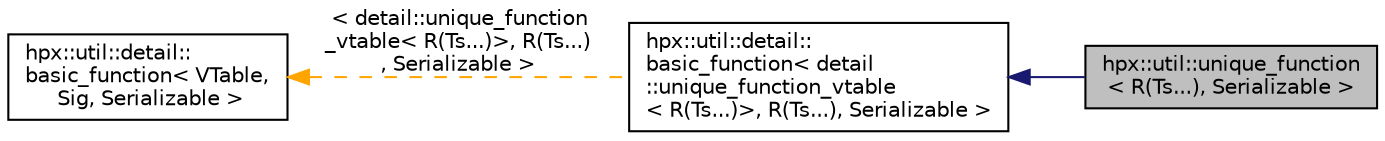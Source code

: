 digraph "hpx::util::unique_function&lt; R(Ts...), Serializable &gt;"
{
  edge [fontname="Helvetica",fontsize="10",labelfontname="Helvetica",labelfontsize="10"];
  node [fontname="Helvetica",fontsize="10",shape=record];
  rankdir="LR";
  Node3 [label="hpx::util::unique_function\l\< R(Ts...), Serializable \>",height=0.2,width=0.4,color="black", fillcolor="grey75", style="filled", fontcolor="black"];
  Node4 -> Node3 [dir="back",color="midnightblue",fontsize="10",style="solid",fontname="Helvetica"];
  Node4 [label="hpx::util::detail::\lbasic_function\< detail\l::unique_function_vtable\l\< R(Ts...)\>, R(Ts...), Serializable \>",height=0.2,width=0.4,color="black", fillcolor="white", style="filled",URL="$de/de7/classhpx_1_1util_1_1detail_1_1basic__function.html"];
  Node5 -> Node4 [dir="back",color="orange",fontsize="10",style="dashed",label=" \< detail::unique_function\l_vtable\< R(Ts...)\>, R(Ts...)\l, Serializable \>" ,fontname="Helvetica"];
  Node5 [label="hpx::util::detail::\lbasic_function\< VTable,\l Sig, Serializable \>",height=0.2,width=0.4,color="black", fillcolor="white", style="filled",URL="$de/de7/classhpx_1_1util_1_1detail_1_1basic__function.html"];
}
